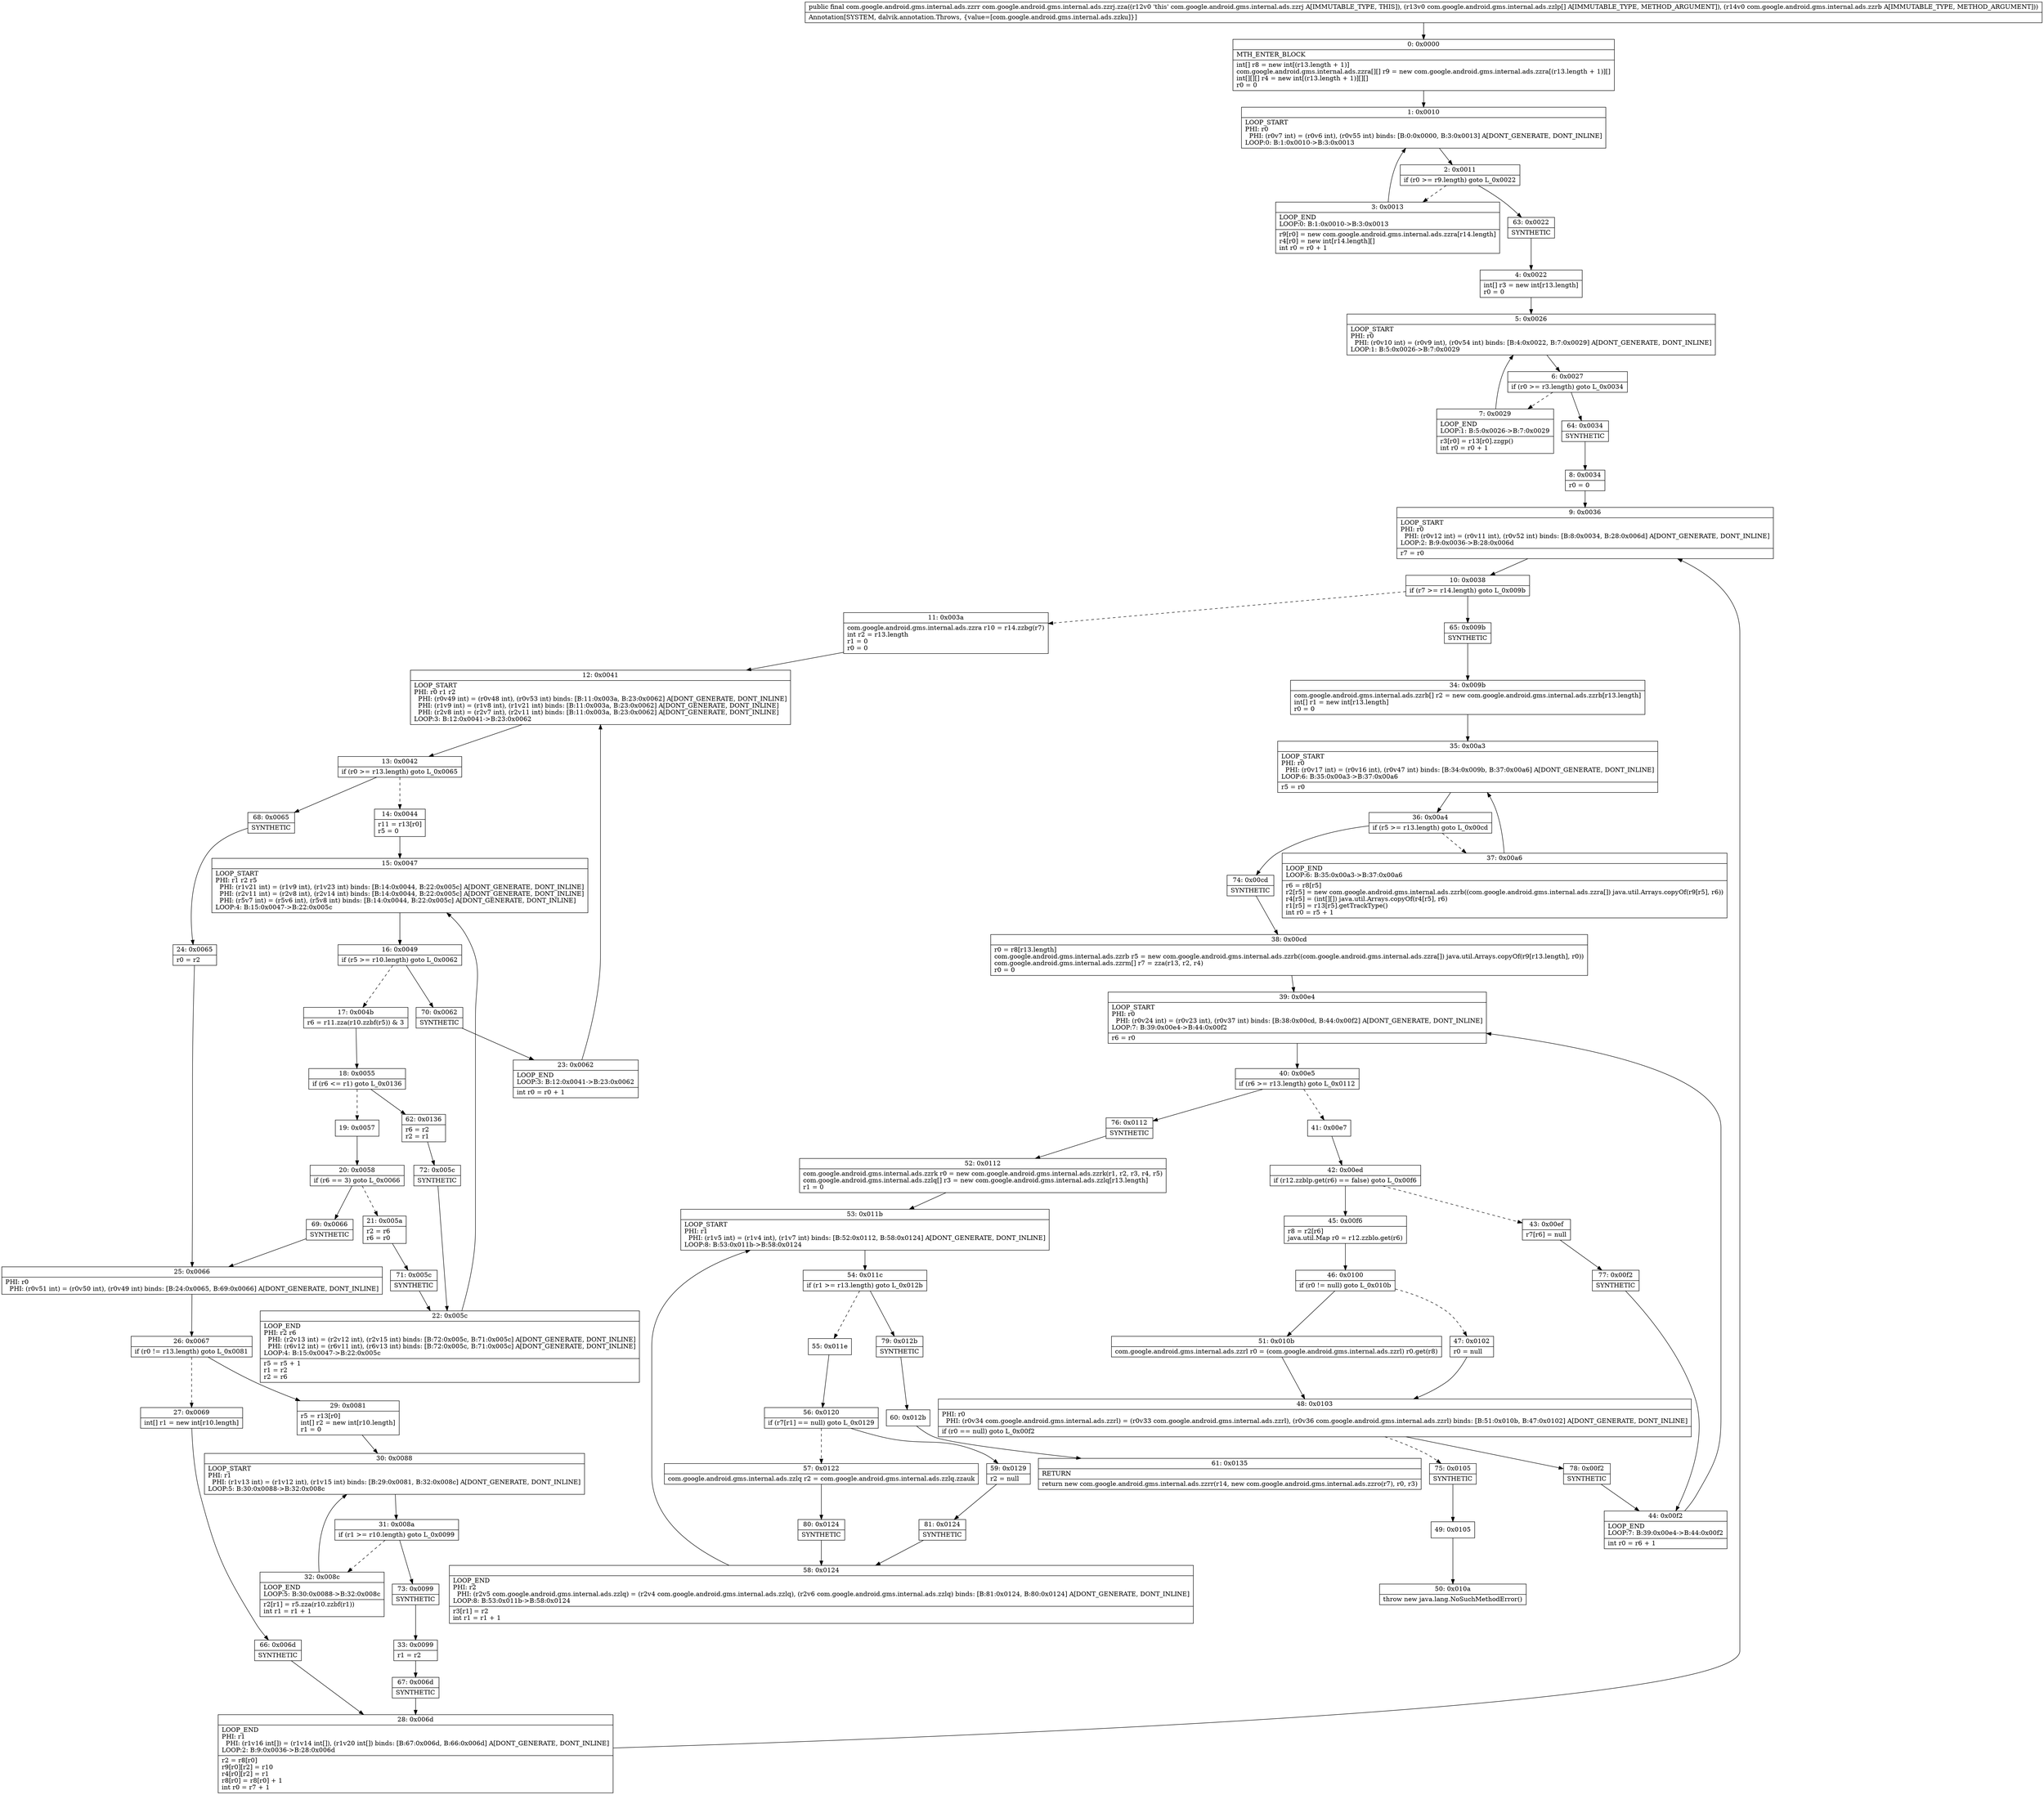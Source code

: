 digraph "CFG forcom.google.android.gms.internal.ads.zzrj.zza([Lcom\/google\/android\/gms\/internal\/ads\/zzlp;Lcom\/google\/android\/gms\/internal\/ads\/zzrb;)Lcom\/google\/android\/gms\/internal\/ads\/zzrr;" {
Node_0 [shape=record,label="{0\:\ 0x0000|MTH_ENTER_BLOCK\l|int[] r8 = new int[(r13.length + 1)]\lcom.google.android.gms.internal.ads.zzra[][] r9 = new com.google.android.gms.internal.ads.zzra[(r13.length + 1)][]\lint[][][] r4 = new int[(r13.length + 1)][][]\lr0 = 0\l}"];
Node_1 [shape=record,label="{1\:\ 0x0010|LOOP_START\lPHI: r0 \l  PHI: (r0v7 int) = (r0v6 int), (r0v55 int) binds: [B:0:0x0000, B:3:0x0013] A[DONT_GENERATE, DONT_INLINE]\lLOOP:0: B:1:0x0010\-\>B:3:0x0013\l}"];
Node_2 [shape=record,label="{2\:\ 0x0011|if (r0 \>= r9.length) goto L_0x0022\l}"];
Node_3 [shape=record,label="{3\:\ 0x0013|LOOP_END\lLOOP:0: B:1:0x0010\-\>B:3:0x0013\l|r9[r0] = new com.google.android.gms.internal.ads.zzra[r14.length]\lr4[r0] = new int[r14.length][]\lint r0 = r0 + 1\l}"];
Node_4 [shape=record,label="{4\:\ 0x0022|int[] r3 = new int[r13.length]\lr0 = 0\l}"];
Node_5 [shape=record,label="{5\:\ 0x0026|LOOP_START\lPHI: r0 \l  PHI: (r0v10 int) = (r0v9 int), (r0v54 int) binds: [B:4:0x0022, B:7:0x0029] A[DONT_GENERATE, DONT_INLINE]\lLOOP:1: B:5:0x0026\-\>B:7:0x0029\l}"];
Node_6 [shape=record,label="{6\:\ 0x0027|if (r0 \>= r3.length) goto L_0x0034\l}"];
Node_7 [shape=record,label="{7\:\ 0x0029|LOOP_END\lLOOP:1: B:5:0x0026\-\>B:7:0x0029\l|r3[r0] = r13[r0].zzgp()\lint r0 = r0 + 1\l}"];
Node_8 [shape=record,label="{8\:\ 0x0034|r0 = 0\l}"];
Node_9 [shape=record,label="{9\:\ 0x0036|LOOP_START\lPHI: r0 \l  PHI: (r0v12 int) = (r0v11 int), (r0v52 int) binds: [B:8:0x0034, B:28:0x006d] A[DONT_GENERATE, DONT_INLINE]\lLOOP:2: B:9:0x0036\-\>B:28:0x006d\l|r7 = r0\l}"];
Node_10 [shape=record,label="{10\:\ 0x0038|if (r7 \>= r14.length) goto L_0x009b\l}"];
Node_11 [shape=record,label="{11\:\ 0x003a|com.google.android.gms.internal.ads.zzra r10 = r14.zzbg(r7)\lint r2 = r13.length\lr1 = 0\lr0 = 0\l}"];
Node_12 [shape=record,label="{12\:\ 0x0041|LOOP_START\lPHI: r0 r1 r2 \l  PHI: (r0v49 int) = (r0v48 int), (r0v53 int) binds: [B:11:0x003a, B:23:0x0062] A[DONT_GENERATE, DONT_INLINE]\l  PHI: (r1v9 int) = (r1v8 int), (r1v21 int) binds: [B:11:0x003a, B:23:0x0062] A[DONT_GENERATE, DONT_INLINE]\l  PHI: (r2v8 int) = (r2v7 int), (r2v11 int) binds: [B:11:0x003a, B:23:0x0062] A[DONT_GENERATE, DONT_INLINE]\lLOOP:3: B:12:0x0041\-\>B:23:0x0062\l}"];
Node_13 [shape=record,label="{13\:\ 0x0042|if (r0 \>= r13.length) goto L_0x0065\l}"];
Node_14 [shape=record,label="{14\:\ 0x0044|r11 = r13[r0]\lr5 = 0\l}"];
Node_15 [shape=record,label="{15\:\ 0x0047|LOOP_START\lPHI: r1 r2 r5 \l  PHI: (r1v21 int) = (r1v9 int), (r1v23 int) binds: [B:14:0x0044, B:22:0x005c] A[DONT_GENERATE, DONT_INLINE]\l  PHI: (r2v11 int) = (r2v8 int), (r2v14 int) binds: [B:14:0x0044, B:22:0x005c] A[DONT_GENERATE, DONT_INLINE]\l  PHI: (r5v7 int) = (r5v6 int), (r5v8 int) binds: [B:14:0x0044, B:22:0x005c] A[DONT_GENERATE, DONT_INLINE]\lLOOP:4: B:15:0x0047\-\>B:22:0x005c\l}"];
Node_16 [shape=record,label="{16\:\ 0x0049|if (r5 \>= r10.length) goto L_0x0062\l}"];
Node_17 [shape=record,label="{17\:\ 0x004b|r6 = r11.zza(r10.zzbf(r5)) & 3\l}"];
Node_18 [shape=record,label="{18\:\ 0x0055|if (r6 \<= r1) goto L_0x0136\l}"];
Node_19 [shape=record,label="{19\:\ 0x0057}"];
Node_20 [shape=record,label="{20\:\ 0x0058|if (r6 == 3) goto L_0x0066\l}"];
Node_21 [shape=record,label="{21\:\ 0x005a|r2 = r6\lr6 = r0\l}"];
Node_22 [shape=record,label="{22\:\ 0x005c|LOOP_END\lPHI: r2 r6 \l  PHI: (r2v13 int) = (r2v12 int), (r2v15 int) binds: [B:72:0x005c, B:71:0x005c] A[DONT_GENERATE, DONT_INLINE]\l  PHI: (r6v12 int) = (r6v11 int), (r6v13 int) binds: [B:72:0x005c, B:71:0x005c] A[DONT_GENERATE, DONT_INLINE]\lLOOP:4: B:15:0x0047\-\>B:22:0x005c\l|r5 = r5 + 1\lr1 = r2\lr2 = r6\l}"];
Node_23 [shape=record,label="{23\:\ 0x0062|LOOP_END\lLOOP:3: B:12:0x0041\-\>B:23:0x0062\l|int r0 = r0 + 1\l}"];
Node_24 [shape=record,label="{24\:\ 0x0065|r0 = r2\l}"];
Node_25 [shape=record,label="{25\:\ 0x0066|PHI: r0 \l  PHI: (r0v51 int) = (r0v50 int), (r0v49 int) binds: [B:24:0x0065, B:69:0x0066] A[DONT_GENERATE, DONT_INLINE]\l}"];
Node_26 [shape=record,label="{26\:\ 0x0067|if (r0 != r13.length) goto L_0x0081\l}"];
Node_27 [shape=record,label="{27\:\ 0x0069|int[] r1 = new int[r10.length]\l}"];
Node_28 [shape=record,label="{28\:\ 0x006d|LOOP_END\lPHI: r1 \l  PHI: (r1v16 int[]) = (r1v14 int[]), (r1v20 int[]) binds: [B:67:0x006d, B:66:0x006d] A[DONT_GENERATE, DONT_INLINE]\lLOOP:2: B:9:0x0036\-\>B:28:0x006d\l|r2 = r8[r0]\lr9[r0][r2] = r10\lr4[r0][r2] = r1\lr8[r0] = r8[r0] + 1\lint r0 = r7 + 1\l}"];
Node_29 [shape=record,label="{29\:\ 0x0081|r5 = r13[r0]\lint[] r2 = new int[r10.length]\lr1 = 0\l}"];
Node_30 [shape=record,label="{30\:\ 0x0088|LOOP_START\lPHI: r1 \l  PHI: (r1v13 int) = (r1v12 int), (r1v15 int) binds: [B:29:0x0081, B:32:0x008c] A[DONT_GENERATE, DONT_INLINE]\lLOOP:5: B:30:0x0088\-\>B:32:0x008c\l}"];
Node_31 [shape=record,label="{31\:\ 0x008a|if (r1 \>= r10.length) goto L_0x0099\l}"];
Node_32 [shape=record,label="{32\:\ 0x008c|LOOP_END\lLOOP:5: B:30:0x0088\-\>B:32:0x008c\l|r2[r1] = r5.zza(r10.zzbf(r1))\lint r1 = r1 + 1\l}"];
Node_33 [shape=record,label="{33\:\ 0x0099|r1 = r2\l}"];
Node_34 [shape=record,label="{34\:\ 0x009b|com.google.android.gms.internal.ads.zzrb[] r2 = new com.google.android.gms.internal.ads.zzrb[r13.length]\lint[] r1 = new int[r13.length]\lr0 = 0\l}"];
Node_35 [shape=record,label="{35\:\ 0x00a3|LOOP_START\lPHI: r0 \l  PHI: (r0v17 int) = (r0v16 int), (r0v47 int) binds: [B:34:0x009b, B:37:0x00a6] A[DONT_GENERATE, DONT_INLINE]\lLOOP:6: B:35:0x00a3\-\>B:37:0x00a6\l|r5 = r0\l}"];
Node_36 [shape=record,label="{36\:\ 0x00a4|if (r5 \>= r13.length) goto L_0x00cd\l}"];
Node_37 [shape=record,label="{37\:\ 0x00a6|LOOP_END\lLOOP:6: B:35:0x00a3\-\>B:37:0x00a6\l|r6 = r8[r5]\lr2[r5] = new com.google.android.gms.internal.ads.zzrb((com.google.android.gms.internal.ads.zzra[]) java.util.Arrays.copyOf(r9[r5], r6))\lr4[r5] = (int[][]) java.util.Arrays.copyOf(r4[r5], r6)\lr1[r5] = r13[r5].getTrackType()\lint r0 = r5 + 1\l}"];
Node_38 [shape=record,label="{38\:\ 0x00cd|r0 = r8[r13.length]\lcom.google.android.gms.internal.ads.zzrb r5 = new com.google.android.gms.internal.ads.zzrb((com.google.android.gms.internal.ads.zzra[]) java.util.Arrays.copyOf(r9[r13.length], r0))\lcom.google.android.gms.internal.ads.zzrm[] r7 = zza(r13, r2, r4)\lr0 = 0\l}"];
Node_39 [shape=record,label="{39\:\ 0x00e4|LOOP_START\lPHI: r0 \l  PHI: (r0v24 int) = (r0v23 int), (r0v37 int) binds: [B:38:0x00cd, B:44:0x00f2] A[DONT_GENERATE, DONT_INLINE]\lLOOP:7: B:39:0x00e4\-\>B:44:0x00f2\l|r6 = r0\l}"];
Node_40 [shape=record,label="{40\:\ 0x00e5|if (r6 \>= r13.length) goto L_0x0112\l}"];
Node_41 [shape=record,label="{41\:\ 0x00e7}"];
Node_42 [shape=record,label="{42\:\ 0x00ed|if (r12.zzblp.get(r6) == false) goto L_0x00f6\l}"];
Node_43 [shape=record,label="{43\:\ 0x00ef|r7[r6] = null\l}"];
Node_44 [shape=record,label="{44\:\ 0x00f2|LOOP_END\lLOOP:7: B:39:0x00e4\-\>B:44:0x00f2\l|int r0 = r6 + 1\l}"];
Node_45 [shape=record,label="{45\:\ 0x00f6|r8 = r2[r6]\ljava.util.Map r0 = r12.zzblo.get(r6)\l}"];
Node_46 [shape=record,label="{46\:\ 0x0100|if (r0 != null) goto L_0x010b\l}"];
Node_47 [shape=record,label="{47\:\ 0x0102|r0 = null\l}"];
Node_48 [shape=record,label="{48\:\ 0x0103|PHI: r0 \l  PHI: (r0v34 com.google.android.gms.internal.ads.zzrl) = (r0v33 com.google.android.gms.internal.ads.zzrl), (r0v36 com.google.android.gms.internal.ads.zzrl) binds: [B:51:0x010b, B:47:0x0102] A[DONT_GENERATE, DONT_INLINE]\l|if (r0 == null) goto L_0x00f2\l}"];
Node_49 [shape=record,label="{49\:\ 0x0105}"];
Node_50 [shape=record,label="{50\:\ 0x010a|throw new java.lang.NoSuchMethodError()\l}"];
Node_51 [shape=record,label="{51\:\ 0x010b|com.google.android.gms.internal.ads.zzrl r0 = (com.google.android.gms.internal.ads.zzrl) r0.get(r8)\l}"];
Node_52 [shape=record,label="{52\:\ 0x0112|com.google.android.gms.internal.ads.zzrk r0 = new com.google.android.gms.internal.ads.zzrk(r1, r2, r3, r4, r5)\lcom.google.android.gms.internal.ads.zzlq[] r3 = new com.google.android.gms.internal.ads.zzlq[r13.length]\lr1 = 0\l}"];
Node_53 [shape=record,label="{53\:\ 0x011b|LOOP_START\lPHI: r1 \l  PHI: (r1v5 int) = (r1v4 int), (r1v7 int) binds: [B:52:0x0112, B:58:0x0124] A[DONT_GENERATE, DONT_INLINE]\lLOOP:8: B:53:0x011b\-\>B:58:0x0124\l}"];
Node_54 [shape=record,label="{54\:\ 0x011c|if (r1 \>= r13.length) goto L_0x012b\l}"];
Node_55 [shape=record,label="{55\:\ 0x011e}"];
Node_56 [shape=record,label="{56\:\ 0x0120|if (r7[r1] == null) goto L_0x0129\l}"];
Node_57 [shape=record,label="{57\:\ 0x0122|com.google.android.gms.internal.ads.zzlq r2 = com.google.android.gms.internal.ads.zzlq.zzauk\l}"];
Node_58 [shape=record,label="{58\:\ 0x0124|LOOP_END\lPHI: r2 \l  PHI: (r2v5 com.google.android.gms.internal.ads.zzlq) = (r2v4 com.google.android.gms.internal.ads.zzlq), (r2v6 com.google.android.gms.internal.ads.zzlq) binds: [B:81:0x0124, B:80:0x0124] A[DONT_GENERATE, DONT_INLINE]\lLOOP:8: B:53:0x011b\-\>B:58:0x0124\l|r3[r1] = r2\lint r1 = r1 + 1\l}"];
Node_59 [shape=record,label="{59\:\ 0x0129|r2 = null\l}"];
Node_60 [shape=record,label="{60\:\ 0x012b}"];
Node_61 [shape=record,label="{61\:\ 0x0135|RETURN\l|return new com.google.android.gms.internal.ads.zzrr(r14, new com.google.android.gms.internal.ads.zzro(r7), r0, r3)\l}"];
Node_62 [shape=record,label="{62\:\ 0x0136|r6 = r2\lr2 = r1\l}"];
Node_63 [shape=record,label="{63\:\ 0x0022|SYNTHETIC\l}"];
Node_64 [shape=record,label="{64\:\ 0x0034|SYNTHETIC\l}"];
Node_65 [shape=record,label="{65\:\ 0x009b|SYNTHETIC\l}"];
Node_66 [shape=record,label="{66\:\ 0x006d|SYNTHETIC\l}"];
Node_67 [shape=record,label="{67\:\ 0x006d|SYNTHETIC\l}"];
Node_68 [shape=record,label="{68\:\ 0x0065|SYNTHETIC\l}"];
Node_69 [shape=record,label="{69\:\ 0x0066|SYNTHETIC\l}"];
Node_70 [shape=record,label="{70\:\ 0x0062|SYNTHETIC\l}"];
Node_71 [shape=record,label="{71\:\ 0x005c|SYNTHETIC\l}"];
Node_72 [shape=record,label="{72\:\ 0x005c|SYNTHETIC\l}"];
Node_73 [shape=record,label="{73\:\ 0x0099|SYNTHETIC\l}"];
Node_74 [shape=record,label="{74\:\ 0x00cd|SYNTHETIC\l}"];
Node_75 [shape=record,label="{75\:\ 0x0105|SYNTHETIC\l}"];
Node_76 [shape=record,label="{76\:\ 0x0112|SYNTHETIC\l}"];
Node_77 [shape=record,label="{77\:\ 0x00f2|SYNTHETIC\l}"];
Node_78 [shape=record,label="{78\:\ 0x00f2|SYNTHETIC\l}"];
Node_79 [shape=record,label="{79\:\ 0x012b|SYNTHETIC\l}"];
Node_80 [shape=record,label="{80\:\ 0x0124|SYNTHETIC\l}"];
Node_81 [shape=record,label="{81\:\ 0x0124|SYNTHETIC\l}"];
MethodNode[shape=record,label="{public final com.google.android.gms.internal.ads.zzrr com.google.android.gms.internal.ads.zzrj.zza((r12v0 'this' com.google.android.gms.internal.ads.zzrj A[IMMUTABLE_TYPE, THIS]), (r13v0 com.google.android.gms.internal.ads.zzlp[] A[IMMUTABLE_TYPE, METHOD_ARGUMENT]), (r14v0 com.google.android.gms.internal.ads.zzrb A[IMMUTABLE_TYPE, METHOD_ARGUMENT]))  | Annotation[SYSTEM, dalvik.annotation.Throws, \{value=[com.google.android.gms.internal.ads.zzku]\}]\l}"];
MethodNode -> Node_0;
Node_0 -> Node_1;
Node_1 -> Node_2;
Node_2 -> Node_3[style=dashed];
Node_2 -> Node_63;
Node_3 -> Node_1;
Node_4 -> Node_5;
Node_5 -> Node_6;
Node_6 -> Node_7[style=dashed];
Node_6 -> Node_64;
Node_7 -> Node_5;
Node_8 -> Node_9;
Node_9 -> Node_10;
Node_10 -> Node_11[style=dashed];
Node_10 -> Node_65;
Node_11 -> Node_12;
Node_12 -> Node_13;
Node_13 -> Node_14[style=dashed];
Node_13 -> Node_68;
Node_14 -> Node_15;
Node_15 -> Node_16;
Node_16 -> Node_17[style=dashed];
Node_16 -> Node_70;
Node_17 -> Node_18;
Node_18 -> Node_19[style=dashed];
Node_18 -> Node_62;
Node_19 -> Node_20;
Node_20 -> Node_21[style=dashed];
Node_20 -> Node_69;
Node_21 -> Node_71;
Node_22 -> Node_15;
Node_23 -> Node_12;
Node_24 -> Node_25;
Node_25 -> Node_26;
Node_26 -> Node_27[style=dashed];
Node_26 -> Node_29;
Node_27 -> Node_66;
Node_28 -> Node_9;
Node_29 -> Node_30;
Node_30 -> Node_31;
Node_31 -> Node_32[style=dashed];
Node_31 -> Node_73;
Node_32 -> Node_30;
Node_33 -> Node_67;
Node_34 -> Node_35;
Node_35 -> Node_36;
Node_36 -> Node_37[style=dashed];
Node_36 -> Node_74;
Node_37 -> Node_35;
Node_38 -> Node_39;
Node_39 -> Node_40;
Node_40 -> Node_41[style=dashed];
Node_40 -> Node_76;
Node_41 -> Node_42;
Node_42 -> Node_43[style=dashed];
Node_42 -> Node_45;
Node_43 -> Node_77;
Node_44 -> Node_39;
Node_45 -> Node_46;
Node_46 -> Node_47[style=dashed];
Node_46 -> Node_51;
Node_47 -> Node_48;
Node_48 -> Node_75[style=dashed];
Node_48 -> Node_78;
Node_49 -> Node_50;
Node_51 -> Node_48;
Node_52 -> Node_53;
Node_53 -> Node_54;
Node_54 -> Node_55[style=dashed];
Node_54 -> Node_79;
Node_55 -> Node_56;
Node_56 -> Node_57[style=dashed];
Node_56 -> Node_59;
Node_57 -> Node_80;
Node_58 -> Node_53;
Node_59 -> Node_81;
Node_60 -> Node_61;
Node_62 -> Node_72;
Node_63 -> Node_4;
Node_64 -> Node_8;
Node_65 -> Node_34;
Node_66 -> Node_28;
Node_67 -> Node_28;
Node_68 -> Node_24;
Node_69 -> Node_25;
Node_70 -> Node_23;
Node_71 -> Node_22;
Node_72 -> Node_22;
Node_73 -> Node_33;
Node_74 -> Node_38;
Node_75 -> Node_49;
Node_76 -> Node_52;
Node_77 -> Node_44;
Node_78 -> Node_44;
Node_79 -> Node_60;
Node_80 -> Node_58;
Node_81 -> Node_58;
}

